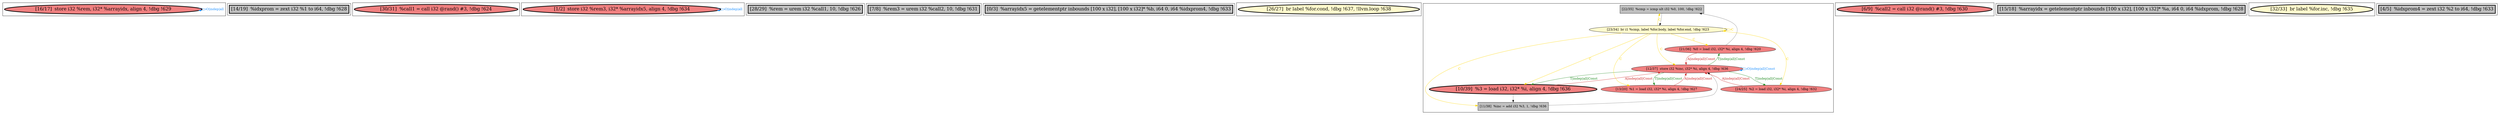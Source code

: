 
digraph G {





subgraph cluster11 {


node355 [penwidth=3.0,fontsize=20,fillcolor=lightcoral,label="[16/17]  store i32 %rem, i32* %arrayidx, align 4, !dbg !629",shape=ellipse,style=filled ]

node355->node355 [style=solid,color=dodgerblue,label="O|indep|all",penwidth=1.0,fontcolor=dodgerblue ]


}

subgraph cluster10 {


node354 [penwidth=3.0,fontsize=20,fillcolor=grey,label="[14/19]  %idxprom = zext i32 %1 to i64, !dbg !628",shape=rectangle,style=filled ]



}

subgraph cluster9 {


node353 [penwidth=3.0,fontsize=20,fillcolor=lightcoral,label="[30/31]  %call1 = call i32 @rand() #3, !dbg !624",shape=ellipse,style=filled ]



}

subgraph cluster8 {


node352 [penwidth=3.0,fontsize=20,fillcolor=lightcoral,label="[1/2]  store i32 %rem3, i32* %arrayidx5, align 4, !dbg !634",shape=ellipse,style=filled ]

node352->node352 [style=solid,color=dodgerblue,label="O|indep|all",penwidth=1.0,fontcolor=dodgerblue ]


}

subgraph cluster7 {


node351 [penwidth=3.0,fontsize=20,fillcolor=grey,label="[28/29]  %rem = urem i32 %call1, 10, !dbg !626",shape=rectangle,style=filled ]



}

subgraph cluster6 {


node350 [penwidth=3.0,fontsize=20,fillcolor=grey,label="[7/8]  %rem3 = urem i32 %call2, 10, !dbg !631",shape=rectangle,style=filled ]



}

subgraph cluster0 {


node337 [penwidth=3.0,fontsize=20,fillcolor=grey,label="[0/3]  %arrayidx5 = getelementptr inbounds [100 x i32], [100 x i32]* %b, i64 0, i64 %idxprom4, !dbg !633",shape=rectangle,style=filled ]



}

subgraph cluster12 {


node356 [penwidth=3.0,fontsize=20,fillcolor=lemonchiffon,label="[26/27]  br label %for.cond, !dbg !637, !llvm.loop !638",shape=ellipse,style=filled ]



}

subgraph cluster5 {


node348 [fillcolor=grey,label="[22/35]  %cmp = icmp ult i32 %0, 100, !dbg !622",shape=rectangle,style=filled ]
node343 [fillcolor=lightcoral,label="[12/37]  store i32 %inc, i32* %i, align 4, !dbg !636",shape=ellipse,style=filled ]
node346 [fillcolor=lightcoral,label="[13/20]  %1 = load i32, i32* %i, align 4, !dbg !627",shape=ellipse,style=filled ]
node342 [fillcolor=grey,label="[11/38]  %inc = add i32 %3, 1, !dbg !636",shape=rectangle,style=filled ]
node347 [fillcolor=lightcoral,label="[24/25]  %2 = load i32, i32* %i, align 4, !dbg !632",shape=ellipse,style=filled ]
node344 [penwidth=3.0,fontsize=20,fillcolor=lightcoral,label="[10/39]  %3 = load i32, i32* %i, align 4, !dbg !636",shape=ellipse,style=filled ]
node349 [fillcolor=lemonchiffon,label="[23/34]  br i1 %cmp, label %for.body, label %for.end, !dbg !623",shape=ellipse,style=filled ]
node345 [fillcolor=lightcoral,label="[21/36]  %0 = load i32, i32* %i, align 4, !dbg !620",shape=ellipse,style=filled ]

node349->node343 [style=solid,color=gold,label="C",penwidth=1.0,fontcolor=gold ]
node349->node348 [style=solid,color=gold,label="C",penwidth=1.0,fontcolor=gold ]
node347->node343 [style=solid,color=firebrick3,label="A|indep|all|Const",penwidth=1.0,fontcolor=firebrick3 ]
node343->node347 [style=solid,color=forestgreen,label="T|indep|all|Const",penwidth=1.0,fontcolor=forestgreen ]
node344->node343 [style=solid,color=firebrick3,label="A|indep|all|Const",penwidth=1.0,fontcolor=firebrick3 ]
node343->node346 [style=solid,color=forestgreen,label="T|indep|all|Const",penwidth=1.0,fontcolor=forestgreen ]
node349->node344 [style=solid,color=gold,label="C",penwidth=1.0,fontcolor=gold ]
node345->node343 [style=solid,color=firebrick3,label="A|indep|all|Const",penwidth=1.0,fontcolor=firebrick3 ]
node349->node345 [style=solid,color=gold,label="C",penwidth=1.0,fontcolor=gold ]
node348->node349 [style=solid,color=black,label="",penwidth=0.5,fontcolor=black ]
node343->node345 [style=solid,color=forestgreen,label="T|indep|all|Const",penwidth=1.0,fontcolor=forestgreen ]
node343->node344 [style=solid,color=forestgreen,label="T|indep|all|Const",penwidth=1.0,fontcolor=forestgreen ]
node349->node347 [style=solid,color=gold,label="C",penwidth=1.0,fontcolor=gold ]
node342->node343 [style=solid,color=black,label="",penwidth=0.5,fontcolor=black ]
node346->node343 [style=solid,color=firebrick3,label="A|indep|all|Const",penwidth=1.0,fontcolor=firebrick3 ]
node349->node342 [style=solid,color=gold,label="C",penwidth=1.0,fontcolor=gold ]
node345->node348 [style=solid,color=black,label="",penwidth=0.5,fontcolor=black ]
node344->node342 [style=solid,color=black,label="",penwidth=0.5,fontcolor=black ]
node349->node346 [style=solid,color=gold,label="C",penwidth=1.0,fontcolor=gold ]
node349->node349 [style=solid,color=gold,label="C",penwidth=1.0,fontcolor=gold ]
node343->node343 [style=solid,color=dodgerblue,label="O|indep|all|Const",penwidth=1.0,fontcolor=dodgerblue ]


}

subgraph cluster1 {


node338 [penwidth=3.0,fontsize=20,fillcolor=lightcoral,label="[6/9]  %call2 = call i32 @rand() #3, !dbg !630",shape=ellipse,style=filled ]



}

subgraph cluster2 {


node339 [penwidth=3.0,fontsize=20,fillcolor=grey,label="[15/18]  %arrayidx = getelementptr inbounds [100 x i32], [100 x i32]* %a, i64 0, i64 %idxprom, !dbg !628",shape=rectangle,style=filled ]



}

subgraph cluster3 {


node340 [penwidth=3.0,fontsize=20,fillcolor=lemonchiffon,label="[32/33]  br label %for.inc, !dbg !635",shape=ellipse,style=filled ]



}

subgraph cluster4 {


node341 [penwidth=3.0,fontsize=20,fillcolor=grey,label="[4/5]  %idxprom4 = zext i32 %2 to i64, !dbg !633",shape=rectangle,style=filled ]



}

}

